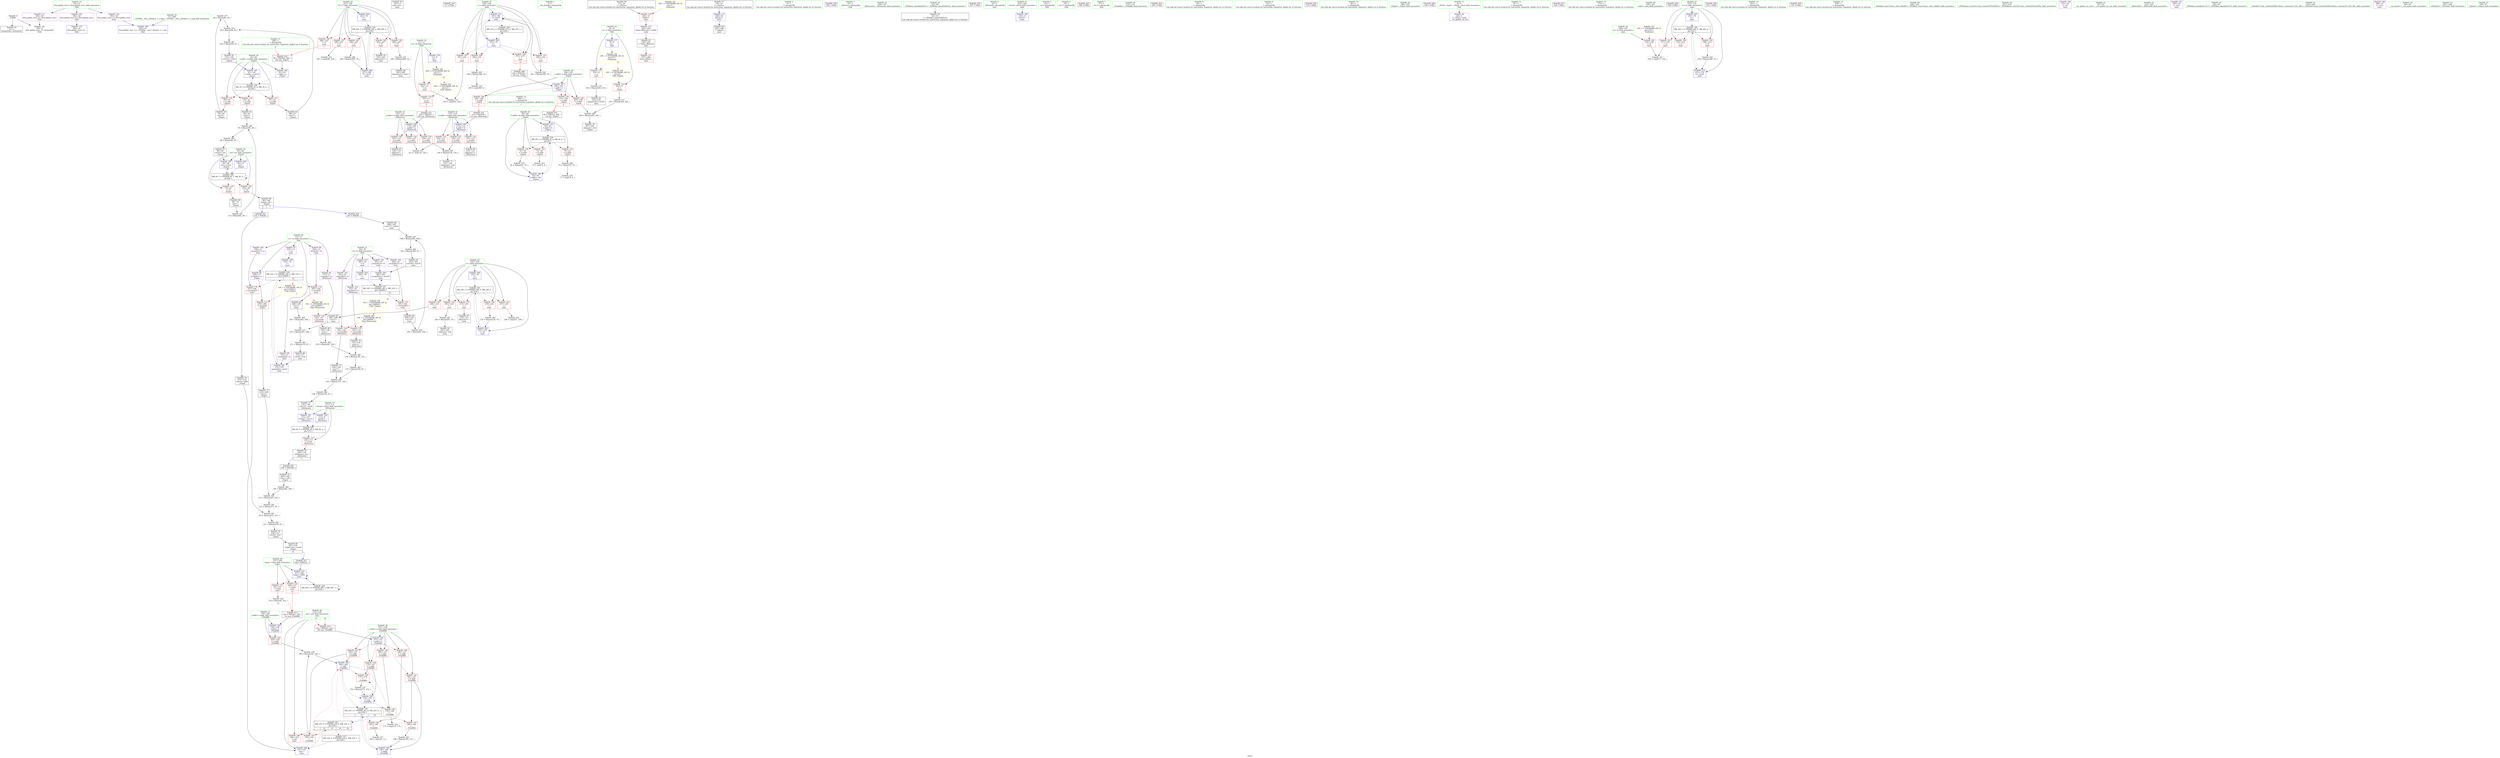 digraph "SVFG" {
	label="SVFG";

	Node0x55cb61436320 [shape=record,color=grey,label="{NodeID: 0\nNullPtr}"];
	Node0x55cb61436320 -> Node0x55cb614580e0[style=solid];
	Node0x55cb61436320 -> Node0x55cb6145f970[style=solid];
	Node0x55cb61466d50 [shape=record,color=grey,label="{NodeID: 277\n96 = Binary(82, 95, )\n}"];
	Node0x55cb61466d50 -> Node0x55cb61469ed0[style=solid];
	Node0x55cb6145a490 [shape=record,color=blue,label="{NodeID: 194\n164\<--166\n\<--add\n_Z3addRii\n}"];
	Node0x55cb6145a490 -> Node0x55cb6145daa0[style=dashed];
	Node0x55cb6145a490 -> Node0x55cb6145db70[style=dashed];
	Node0x55cb6145a490 -> Node0x55cb6145a560[style=dashed];
	Node0x55cb6145a490 -> Node0x55cb6147a230[style=dashed];
	Node0x55cb61457680 [shape=record,color=purple,label="{NodeID: 111\n394\<--29\nllvm.global_ctors_2\<--llvm.global_ctors\nGlob }"];
	Node0x55cb61457680 -> Node0x55cb6145f970[style=solid];
	Node0x55cb614558f0 [shape=record,color=green,label="{NodeID: 28\n61\<--62\na.addr\<--a.addr_field_insensitive\n_Z2pwii\n}"];
	Node0x55cb614558f0 -> Node0x55cb6145c650[style=solid];
	Node0x55cb614558f0 -> Node0x55cb6145c720[style=solid];
	Node0x55cb614558f0 -> Node0x55cb6145c7f0[style=solid];
	Node0x55cb614558f0 -> Node0x55cb6145fa70[style=solid];
	Node0x55cb614558f0 -> Node0x55cb6145fe80[style=solid];
	Node0x55cb61469750 [shape=record,color=grey,label="{NodeID: 305\n279 = Binary(278, 70, )\n}"];
	Node0x55cb61469750 -> Node0x55cb6145ab10[style=solid];
	Node0x55cb6145d690 [shape=record,color=red,label="{NodeID: 139\n174\<--157\n\<--x.addr\n_Z3addRii\n}"];
	Node0x55cb6145d690 -> Node0x55cb6145db70[style=solid];
	Node0x55cb6145d690 -> Node0x55cb6145a560[style=solid];
	Node0x55cb614581e0 [shape=record,color=black,label="{NodeID: 56\n222\<--9\nmain_ret\<--\nmain\n}"];
	Node0x55cb614919f0 [shape=record,color=black,label="{NodeID: 416\n41 = PHI()\n}"];
	Node0x55cb61478e30 [shape=record,color=black,label="{NodeID: 333\nMR_38V_3 = PHI(MR_38V_4, MR_38V_2, )\npts\{226 \}\n}"];
	Node0x55cb61478e30 -> Node0x55cb6145e120[style=dashed];
	Node0x55cb61478e30 -> Node0x55cb6145e1f0[style=dashed];
	Node0x55cb61478e30 -> Node0x55cb6145e2c0[style=dashed];
	Node0x55cb61478e30 -> Node0x55cb6145e390[style=dashed];
	Node0x55cb61478e30 -> Node0x55cb6145e460[style=dashed];
	Node0x55cb61478e30 -> Node0x55cb6145ab10[style=dashed];
	Node0x55cb6145ed50 [shape=record,color=red,label="{NodeID: 167\n341\<--235\n\<--t\nmain\n}"];
	Node0x55cb6145ed50 -> Node0x55cb6146a7d0[style=solid];
	Node0x55cb61459930 [shape=record,color=black,label="{NodeID: 84\n266\<--265\nconv\<--\nmain\n}"];
	Node0x55cb61459930 -> Node0x55cb61469d50[style=solid];
	Node0x55cb6144c710 [shape=record,color=green,label="{NodeID: 1\n7\<--1\n__dso_handle\<--dummyObj\nGlob }"];
	Node0x55cb61466ed0 [shape=record,color=grey,label="{NodeID: 278\n166 = Binary(165, 163, )\n}"];
	Node0x55cb61466ed0 -> Node0x55cb6145a490[style=solid];
	Node0x55cb6145a560 [shape=record,color=blue,label="{NodeID: 195\n174\<--176\n\<--sub\n_Z3addRii\n}"];
	Node0x55cb6145a560 -> Node0x55cb6145daa0[style=dashed];
	Node0x55cb6145a560 -> Node0x55cb6145db70[style=dashed];
	Node0x55cb6145a560 -> Node0x55cb6145a560[style=dashed];
	Node0x55cb6145a560 -> Node0x55cb6147a230[style=dashed];
	Node0x55cb61457780 [shape=record,color=purple,label="{NodeID: 112\n245\<--244\nvbase.offset.ptr\<--vtable\nmain\n}"];
	Node0x55cb61457780 -> Node0x55cb614596c0[style=solid];
	Node0x55cb614559c0 [shape=record,color=green,label="{NodeID: 29\n63\<--64\nb.addr\<--b.addr_field_insensitive\n_Z2pwii\n}"];
	Node0x55cb614559c0 -> Node0x55cb6145c8c0[style=solid];
	Node0x55cb614559c0 -> Node0x55cb6145c990[style=solid];
	Node0x55cb614559c0 -> Node0x55cb6145ca60[style=solid];
	Node0x55cb614559c0 -> Node0x55cb6145fb40[style=solid];
	Node0x55cb614559c0 -> Node0x55cb6145fdb0[style=solid];
	Node0x55cb614698d0 [shape=record,color=grey,label="{NodeID: 306\n201 = Binary(82, 200, )\n}"];
	Node0x55cb614698d0 -> Node0x55cb614695d0[style=solid];
	Node0x55cb6145d760 [shape=record,color=red,label="{NodeID: 140\n180\<--157\n\<--x.addr\n_Z3addRii\n}"];
	Node0x55cb6145d760 -> Node0x55cb6145dc40[style=solid];
	Node0x55cb614582b0 [shape=record,color=black,label="{NodeID: 57\n20\<--19\n\<--_ZSt3cin\nCan only get source location for instruction, argument, global var or function.}"];
	Node0x55cb614582b0 -> Node0x55cb61457850[style=solid];
	Node0x55cb61491af0 [shape=record,color=black,label="{NodeID: 417\n346 = PHI(192, )\n}"];
	Node0x55cb61491af0 -> Node0x55cb6145b190[style=solid];
	Node0x55cb61479330 [shape=record,color=black,label="{NodeID: 334\nMR_14V_3 = PHI(MR_14V_4, MR_14V_2, )\npts\{150000 \}\n|{|<s3>14}}"];
	Node0x55cb61479330 -> Node0x55cb6145f300[style=dashed];
	Node0x55cb61479330 -> Node0x55cb6145f4a0[style=dashed];
	Node0x55cb61479330 -> Node0x55cb6145aa40[style=dashed];
	Node0x55cb61479330:s3 -> Node0x55cb6147d2a0[style=dashed,color=red];
	Node0x55cb6145ee20 [shape=record,color=red,label="{NodeID: 168\n345\<--235\n\<--t\nmain\n|{<s0>14}}"];
	Node0x55cb6145ee20:s0 -> Node0x55cb610dbb70[style=solid,color=red];
	Node0x55cb61459a00 [shape=record,color=black,label="{NodeID: 85\n269\<--268\nconv2\<--\nmain\n}"];
	Node0x55cb61459a00 -> Node0x55cb614667d0[style=solid];
	Node0x55cb6144c290 [shape=record,color=green,label="{NodeID: 2\n9\<--1\n\<--dummyObj\nCan only get source location for instruction, argument, global var or function.}"];
	Node0x55cb61467050 [shape=record,color=grey,label="{NodeID: 279\n334 = Binary(204, 333, )\n}"];
	Node0x55cb61467050 -> Node0x55cb6145a080[style=solid];
	Node0x55cb6145a630 [shape=record,color=blue,label="{NodeID: 196\n184\<--186\n\<--add4\n_Z3addRii\n}"];
	Node0x55cb6145a630 -> Node0x55cb6147a230[style=dashed];
	Node0x55cb61457850 [shape=record,color=purple,label="{NodeID: 113\n248\<--20\nadd.ptr\<--\nmain\n}"];
	Node0x55cb61457850 -> Node0x55cb61459790[style=solid];
	Node0x55cb61455a90 [shape=record,color=green,label="{NodeID: 30\n65\<--66\nret\<--ret_field_insensitive\n_Z2pwii\n}"];
	Node0x55cb61455a90 -> Node0x55cb6145cb30[style=solid];
	Node0x55cb61455a90 -> Node0x55cb6145cc00[style=solid];
	Node0x55cb61455a90 -> Node0x55cb6145fc10[style=solid];
	Node0x55cb61455a90 -> Node0x55cb6145fce0[style=solid];
	Node0x55cb61469a50 [shape=record,color=grey,label="{NodeID: 307\n100 = Binary(99, 87, )\n}"];
	Node0x55cb61469a50 -> Node0x55cb614589c0[style=solid];
	Node0x55cb6145d830 [shape=record,color=red,label="{NodeID: 141\n184\<--157\n\<--x.addr\n_Z3addRii\n}"];
	Node0x55cb6145d830 -> Node0x55cb6145dd10[style=solid];
	Node0x55cb6145d830 -> Node0x55cb6145a630[style=solid];
	Node0x55cb614583b0 [shape=record,color=black,label="{NodeID: 58\n21\<--19\n\<--_ZSt3cin\nCan only get source location for instruction, argument, global var or function.}"];
	Node0x55cb614583b0 -> Node0x55cb6145c580[style=solid];
	Node0x55cb61491d20 [shape=record,color=black,label="{NodeID: 418\n365 = PHI()\n}"];
	Node0x55cb61479830 [shape=record,color=black,label="{NodeID: 335\nMR_8V_3 = PHI(MR_8V_4, MR_8V_2, )\npts\{112 \}\n}"];
	Node0x55cb61479830 -> Node0x55cb6145ccd0[style=dashed];
	Node0x55cb6145eef0 [shape=record,color=red,label="{NodeID: 169\n348\<--235\n\<--t\nmain\n}"];
	Node0x55cb6145eef0 -> Node0x55cb61468550[style=solid];
	Node0x55cb61459ad0 [shape=record,color=black,label="{NodeID: 86\n272\<--271\nconv4\<--rem\nmain\n}"];
	Node0x55cb61459ad0 -> Node0x55cb6145aa40[style=solid];
	Node0x55cb6144daa0 [shape=record,color=green,label="{NodeID: 3\n19\<--1\n_ZSt3cin\<--dummyObj\nGlob }"];
	Node0x55cb614671d0 [shape=record,color=grey,label="{NodeID: 280\n85 = Binary(81, 84, )\n}"];
	Node0x55cb614671d0 -> Node0x55cb614689d0[style=solid];
	Node0x55cb6145a700 [shape=record,color=blue,label="{NodeID: 197\n194\<--193\nt.addr\<--t\n_Z3geti\n}"];
	Node0x55cb6145a700 -> Node0x55cb6145dde0[style=dashed];
	Node0x55cb6145a700 -> Node0x55cb6145deb0[style=dashed];
	Node0x55cb6145a700 -> Node0x55cb6145df80[style=dashed];
	Node0x55cb61457920 [shape=record,color=red,label="{NodeID: 114\n202\<--8\n\<--n\n_Z3geti\n}"];
	Node0x55cb61457920 -> Node0x55cb6146a050[style=solid];
	Node0x55cb61455b60 [shape=record,color=green,label="{NodeID: 31\n106\<--107\n_Z6chooseii\<--_Z6chooseii_field_insensitive\n}"];
	Node0x55cb61469bd0 [shape=record,color=grey,label="{NodeID: 308\n206 = Binary(203, 205, )\n}"];
	Node0x55cb61469bd0 -> Node0x55cb614592b0[style=solid];
	Node0x55cb6145d900 [shape=record,color=red,label="{NodeID: 142\n163\<--159\n\<--y.addr\n_Z3addRii\n}"];
	Node0x55cb6145d900 -> Node0x55cb61466ed0[style=solid];
	Node0x55cb614584b0 [shape=record,color=black,label="{NodeID: 59\n42\<--43\n\<--_ZNSt8ios_base4InitD1Ev\nCan only get source location for instruction, argument, global var or function.}"];
	Node0x55cb61491f80 [shape=record,color=black,label="{NodeID: 419\n367 = PHI()\n}"];
	Node0x55cb6145efc0 [shape=record,color=red,label="{NodeID: 170\n360\<--235\n\<--t\nmain\n}"];
	Node0x55cb6145efc0 -> Node0x55cb61468250[style=solid];
	Node0x55cb61459ba0 [shape=record,color=black,label="{NodeID: 87\n274\<--273\nidxprom5\<--\nmain\n}"];
	Node0x55cb614363b0 [shape=record,color=green,label="{NodeID: 4\n22\<--1\n_ZSt4cout\<--dummyObj\nGlob }"];
	Node0x55cb61467350 [shape=record,color=grey,label="{NodeID: 281\n216 = Binary(212, 215, )\n}"];
	Node0x55cb61467350 -> Node0x55cb614674d0[style=solid];
	Node0x55cb6145a7d0 [shape=record,color=blue,label="{NodeID: 198\n223\<--9\nretval\<--\nmain\n}"];
	Node0x55cb6145c310 [shape=record,color=red,label="{NodeID: 115\n333\<--8\n\<--n\nmain\n}"];
	Node0x55cb6145c310 -> Node0x55cb61467050[style=solid];
	Node0x55cb61455c60 [shape=record,color=green,label="{NodeID: 32\n111\<--112\nretval\<--retval_field_insensitive\n_Z6chooseii\n}"];
	Node0x55cb61455c60 -> Node0x55cb6145ccd0[style=solid];
	Node0x55cb61455c60 -> Node0x55cb614600f0[style=solid];
	Node0x55cb61455c60 -> Node0x55cb614601c0[style=solid];
	Node0x55cb61469d50 [shape=record,color=grey,label="{NodeID: 309\n267 = Binary(82, 266, )\n}"];
	Node0x55cb61469d50 -> Node0x55cb614667d0[style=solid];
	Node0x55cb6145d9d0 [shape=record,color=red,label="{NodeID: 143\n165\<--164\n\<--\n_Z3addRii\n}"];
	Node0x55cb6145d9d0 -> Node0x55cb61466ed0[style=solid];
	Node0x55cb614585b0 [shape=record,color=black,label="{NodeID: 60\n80\<--79\nconv\<--\n_Z2pwii\n}"];
	Node0x55cb614585b0 -> Node0x55cb61468b50[style=solid];
	Node0x55cb61492050 [shape=record,color=black,label="{NodeID: 420\n199 = PHI(108, )\n}"];
	Node0x55cb61492050 -> Node0x55cb614591e0[style=solid];
	Node0x55cb6147a230 [shape=record,color=black,label="{NodeID: 337\nMR_22V_5 = PHI(MR_22V_6, MR_22V_3, )\npts\{234 \}\n|{|<s3>15|<s4>16}}"];
	Node0x55cb6147a230 -> Node0x55cb6145dc40[style=dashed];
	Node0x55cb6147a230 -> Node0x55cb6145dd10[style=dashed];
	Node0x55cb6147a230 -> Node0x55cb6145a630[style=dashed];
	Node0x55cb6147a230:s3 -> Node0x55cb61475730[style=dashed,color=blue];
	Node0x55cb6147a230:s4 -> Node0x55cb61475730[style=dashed,color=blue];
	Node0x55cb6145f090 [shape=record,color=red,label="{NodeID: 171\n352\<--237\n\<--temp\nmain\n}"];
	Node0x55cb6145f090 -> Node0x55cb61468850[style=solid];
	Node0x55cb61459c70 [shape=record,color=black,label="{NodeID: 88\n291\<--290\nidxprom12\<--sub11\nmain\n}"];
	Node0x55cb6144c380 [shape=record,color=green,label="{NodeID: 5\n23\<--1\n.str\<--dummyObj\nGlob }"];
	Node0x55cb6147da00 [shape=record,color=yellow,style=double,label="{NodeID: 365\n14V_1 = ENCHI(MR_14V_0)\npts\{150000 \}\nFun[_Z6chooseii]}"];
	Node0x55cb6147da00 -> Node0x55cb6145d280[style=dashed];
	Node0x55cb614674d0 [shape=record,color=grey,label="{NodeID: 282\n217 = Binary(216, 87, )\n}"];
	Node0x55cb614674d0 -> Node0x55cb61459520[style=solid];
	Node0x55cb6145a8a0 [shape=record,color=blue,label="{NodeID: 199\n253\<--70\n\<--\nmain\n}"];
	Node0x55cb6145a8a0 -> Node0x55cb61479330[style=dashed];
	Node0x55cb6145c3e0 [shape=record,color=red,label="{NodeID: 116\n197\<--11\n\<--m\n_Z3geti\n|{<s0>3}}"];
	Node0x55cb6145c3e0:s0 -> Node0x55cb61491260[style=solid,color=red];
	Node0x55cb61455d30 [shape=record,color=green,label="{NodeID: 33\n113\<--114\na.addr\<--a.addr_field_insensitive\n_Z6chooseii\n}"];
	Node0x55cb61455d30 -> Node0x55cb6145cda0[style=solid];
	Node0x55cb61455d30 -> Node0x55cb6145ce70[style=solid];
	Node0x55cb61455d30 -> Node0x55cb6145cf40[style=solid];
	Node0x55cb61455d30 -> Node0x55cb6145ff50[style=solid];
	Node0x55cb61469ed0 [shape=record,color=grey,label="{NodeID: 310\n99 = Binary(96, 98, )\n}"];
	Node0x55cb61469ed0 -> Node0x55cb61469a50[style=solid];
	Node0x55cb6145daa0 [shape=record,color=red,label="{NodeID: 144\n170\<--169\n\<--\n_Z3addRii\n}"];
	Node0x55cb6145daa0 -> Node0x55cb6146a1d0[style=solid];
	Node0x55cb61458680 [shape=record,color=black,label="{NodeID: 61\n84\<--83\nconv2\<--\n_Z2pwii\n}"];
	Node0x55cb61458680 -> Node0x55cb614671d0[style=solid];
	Node0x55cb61492180 [shape=record,color=black,label="{NodeID: 421\n214 = PHI(58, )\n}"];
	Node0x55cb61492180 -> Node0x55cb61459450[style=solid];
	Node0x55cb6147a730 [shape=record,color=black,label="{NodeID: 338\nMR_2V_3 = PHI(MR_2V_4, MR_2V_2, )\npts\{62 \}\n}"];
	Node0x55cb6147a730 -> Node0x55cb6145c650[style=dashed];
	Node0x55cb6147a730 -> Node0x55cb6145c720[style=dashed];
	Node0x55cb6147a730 -> Node0x55cb6145c7f0[style=dashed];
	Node0x55cb6147a730 -> Node0x55cb6145fe80[style=dashed];
	Node0x55cb6145f160 [shape=record,color=red,label="{NodeID: 172\n356\<--237\n\<--temp\nmain\n|{<s0>16}}"];
	Node0x55cb6145f160:s0 -> Node0x55cb614910e0[style=solid,color=red];
	Node0x55cb61459d40 [shape=record,color=black,label="{NodeID: 89\n294\<--293\nconv14\<--\nmain\n}"];
	Node0x55cb61459d40 -> Node0x55cb61468cd0[style=solid];
	Node0x55cb6144c500 [shape=record,color=green,label="{NodeID: 6\n25\<--1\n.str.1\<--dummyObj\nGlob }"];
	Node0x55cb6147dae0 [shape=record,color=yellow,style=double,label="{NodeID: 366\n16V_1 = ENCHI(MR_16V_0)\npts\{180000 \}\nFun[_Z6chooseii]}"];
	Node0x55cb6147dae0 -> Node0x55cb6145d350[style=dashed];
	Node0x55cb6147dae0 -> Node0x55cb6145d420[style=dashed];
	Node0x55cb61467650 [shape=record,color=grey,label="{NodeID: 283\n212 = Binary(211, 87, )\n}"];
	Node0x55cb61467650 -> Node0x55cb61467350[style=solid];
	Node0x55cb6145a970 [shape=record,color=blue,label="{NodeID: 200\n225\<--70\ni\<--\nmain\n}"];
	Node0x55cb6145a970 -> Node0x55cb61478e30[style=dashed];
	Node0x55cb6145c4b0 [shape=record,color=red,label="{NodeID: 117\n342\<--11\n\<--m\nmain\n}"];
	Node0x55cb6145c4b0 -> Node0x55cb6146a7d0[style=solid];
	Node0x55cb61455e00 [shape=record,color=green,label="{NodeID: 34\n115\<--116\nb.addr\<--b.addr_field_insensitive\n_Z6chooseii\n}"];
	Node0x55cb61455e00 -> Node0x55cb6145d010[style=solid];
	Node0x55cb61455e00 -> Node0x55cb6145d0e0[style=solid];
	Node0x55cb61455e00 -> Node0x55cb6145d1b0[style=solid];
	Node0x55cb61455e00 -> Node0x55cb61460020[style=solid];
	Node0x55cb6146a050 [shape=record,color=grey,label="{NodeID: 311\n203 = Binary(204, 202, )\n}"];
	Node0x55cb6146a050 -> Node0x55cb61469bd0[style=solid];
	Node0x55cb6145db70 [shape=record,color=red,label="{NodeID: 145\n175\<--174\n\<--\n_Z3addRii\n}"];
	Node0x55cb6145db70 -> Node0x55cb61466a50[style=solid];
	Node0x55cb61458750 [shape=record,color=black,label="{NodeID: 62\n88\<--86\nconv4\<--rem\n_Z2pwii\n}"];
	Node0x55cb61458750 -> Node0x55cb6145fce0[style=solid];
	Node0x55cb614922c0 [shape=record,color=black,label="{NodeID: 422\n240 = PHI()\n}"];
	Node0x55cb6147b440 [shape=record,color=black,label="{NodeID: 339\nMR_4V_3 = PHI(MR_4V_4, MR_4V_2, )\npts\{64 \}\n}"];
	Node0x55cb6147b440 -> Node0x55cb6145c8c0[style=dashed];
	Node0x55cb6147b440 -> Node0x55cb6145c990[style=dashed];
	Node0x55cb6147b440 -> Node0x55cb6145ca60[style=dashed];
	Node0x55cb6147b440 -> Node0x55cb6145fdb0[style=dashed];
	Node0x55cb6145f230 [shape=record,color=red,label="{NodeID: 173\n247\<--246\nvbase.offset\<--\nmain\n}"];
	Node0x55cb61459e10 [shape=record,color=black,label="{NodeID: 90\n299\<--297\nconv17\<--call16\nmain\n}"];
	Node0x55cb61459e10 -> Node0x55cb61469150[style=solid];
	Node0x55cb6144d520 [shape=record,color=green,label="{NodeID: 7\n27\<--1\n.str.2\<--dummyObj\nGlob }"];
	Node0x55cb614677d0 [shape=record,color=grey,label="{NodeID: 284\n301 = Binary(300, 87, )\n}"];
	Node0x55cb614677d0 -> Node0x55cb61459ee0[style=solid];
	Node0x55cb6145aa40 [shape=record,color=blue,label="{NodeID: 201\n275\<--272\narrayidx6\<--conv4\nmain\n}"];
	Node0x55cb6145aa40 -> Node0x55cb61479330[style=dashed];
	Node0x55cb6145c580 [shape=record,color=red,label="{NodeID: 118\n244\<--21\nvtable\<--\nmain\n}"];
	Node0x55cb6145c580 -> Node0x55cb61457780[style=solid];
	Node0x55cb61455ed0 [shape=record,color=green,label="{NodeID: 35\n152\<--153\n_Z3addRii\<--_Z3addRii_field_insensitive\n}"];
	Node0x55cb6146a1d0 [shape=record,color=grey,label="{NodeID: 312\n171 = cmp(170, 172, )\n}"];
	Node0x55cb6145dc40 [shape=record,color=red,label="{NodeID: 146\n181\<--180\n\<--\n_Z3addRii\n}"];
	Node0x55cb6145dc40 -> Node0x55cb6146a950[style=solid];
	Node0x55cb61458820 [shape=record,color=black,label="{NodeID: 63\n95\<--94\nconv5\<--\n_Z2pwii\n}"];
	Node0x55cb61458820 -> Node0x55cb61466d50[style=solid];
	Node0x55cb61492390 [shape=record,color=black,label="{NodeID: 423\n250 = PHI()\n}"];
	Node0x55cb6147b530 [shape=record,color=black,label="{NodeID: 340\nMR_6V_3 = PHI(MR_6V_5, MR_6V_2, )\npts\{66 \}\n}"];
	Node0x55cb6147b530 -> Node0x55cb6145cb30[style=dashed];
	Node0x55cb6147b530 -> Node0x55cb6145cc00[style=dashed];
	Node0x55cb6147b530 -> Node0x55cb6145fce0[style=dashed];
	Node0x55cb6147b530 -> Node0x55cb6147b530[style=dashed];
	Node0x55cb6145f300 [shape=record,color=red,label="{NodeID: 174\n265\<--264\n\<--arrayidx\nmain\n}"];
	Node0x55cb6145f300 -> Node0x55cb61459930[style=solid];
	Node0x55cb61459ee0 [shape=record,color=black,label="{NodeID: 91\n302\<--301\nconv20\<--rem19\nmain\n}"];
	Node0x55cb61459ee0 -> Node0x55cb6145ad80[style=solid];
	Node0x55cb6144d5b0 [shape=record,color=green,label="{NodeID: 8\n30\<--1\n\<--dummyObj\nCan only get source location for instruction, argument, global var or function.}"];
	Node0x55cb61467950 [shape=record,color=grey,label="{NodeID: 285\n137 = Binary(136, 87, )\n}"];
	Node0x55cb61467950 -> Node0x55cb61468e50[style=solid];
	Node0x55cb6145ab10 [shape=record,color=blue,label="{NodeID: 202\n225\<--279\ni\<--inc\nmain\n}"];
	Node0x55cb6145ab10 -> Node0x55cb61478e30[style=dashed];
	Node0x55cb6145c650 [shape=record,color=red,label="{NodeID: 119\n83\<--61\n\<--a.addr\n_Z2pwii\n}"];
	Node0x55cb6145c650 -> Node0x55cb61458680[style=solid];
	Node0x55cb61455fd0 [shape=record,color=green,label="{NodeID: 36\n157\<--158\nx.addr\<--x.addr_field_insensitive\n_Z3addRii\n}"];
	Node0x55cb61455fd0 -> Node0x55cb6145d4f0[style=solid];
	Node0x55cb61455fd0 -> Node0x55cb6145d5c0[style=solid];
	Node0x55cb61455fd0 -> Node0x55cb6145d690[style=solid];
	Node0x55cb61455fd0 -> Node0x55cb6145d760[style=solid];
	Node0x55cb61455fd0 -> Node0x55cb6145d830[style=solid];
	Node0x55cb61455fd0 -> Node0x55cb6145a2f0[style=solid];
	Node0x55cb6146a350 [shape=record,color=grey,label="{NodeID: 313\n121 = cmp(119, 120, )\n}"];
	Node0x55cb6145dd10 [shape=record,color=red,label="{NodeID: 147\n185\<--184\n\<--\n_Z3addRii\n}"];
	Node0x55cb6145dd10 -> Node0x55cb614683d0[style=solid];
	Node0x55cb614588f0 [shape=record,color=black,label="{NodeID: 64\n98\<--97\nconv7\<--\n_Z2pwii\n}"];
	Node0x55cb614588f0 -> Node0x55cb61469ed0[style=solid];
	Node0x55cb61492460 [shape=record,color=black,label="{NodeID: 424\n297 = PHI(58, )\n}"];
	Node0x55cb61492460 -> Node0x55cb61459e10[style=solid];
	Node0x55cb6147ba30 [shape=record,color=yellow,style=double,label="{NodeID: 341\n32V_1 = ENCHI(MR_32V_0)\npts\{1 \}\nFun[main]}"];
	Node0x55cb6147ba30 -> Node0x55cb6145c580[style=dashed];
	Node0x55cb6145f3d0 [shape=record,color=red,label="{NodeID: 175\n293\<--292\n\<--arrayidx13\nmain\n}"];
	Node0x55cb6145f3d0 -> Node0x55cb61459d40[style=solid];
	Node0x55cb61459fb0 [shape=record,color=black,label="{NodeID: 92\n304\<--303\nidxprom21\<--\nmain\n}"];
	Node0x55cb6144d640 [shape=record,color=green,label="{NodeID: 9\n70\<--1\n\<--dummyObj\nCan only get source location for instruction, argument, global var or function.}"];
	Node0x55cb61467ad0 [shape=record,color=grey,label="{NodeID: 286\n136 = Binary(130, 135, )\n}"];
	Node0x55cb61467ad0 -> Node0x55cb61467950[style=solid];
	Node0x55cb6145abe0 [shape=record,color=blue,label="{NodeID: 203\n282\<--70\n\<--\nmain\n}"];
	Node0x55cb6145abe0 -> Node0x55cb61478430[style=dashed];
	Node0x55cb6145c720 [shape=record,color=red,label="{NodeID: 120\n94\<--61\n\<--a.addr\n_Z2pwii\n}"];
	Node0x55cb6145c720 -> Node0x55cb61458820[style=solid];
	Node0x55cb614560a0 [shape=record,color=green,label="{NodeID: 37\n159\<--160\ny.addr\<--y.addr_field_insensitive\n_Z3addRii\n}"];
	Node0x55cb614560a0 -> Node0x55cb6145d900[style=solid];
	Node0x55cb614560a0 -> Node0x55cb6145a3c0[style=solid];
	Node0x55cb6146a4d0 [shape=record,color=grey,label="{NodeID: 314\n258 = cmp(257, 259, )\n}"];
	Node0x55cb6145dde0 [shape=record,color=red,label="{NodeID: 148\n198\<--194\n\<--t.addr\n_Z3geti\n|{<s0>3}}"];
	Node0x55cb6145dde0:s0 -> Node0x55cb61491370[style=solid,color=red];
	Node0x55cb614589c0 [shape=record,color=black,label="{NodeID: 65\n101\<--100\nconv10\<--rem9\n_Z2pwii\n}"];
	Node0x55cb614589c0 -> Node0x55cb6145fe80[style=solid];
	Node0x55cb61492600 [shape=record,color=black,label="{NodeID: 425\n312 = PHI()\n}"];
	Node0x55cb6147c550 [shape=record,color=yellow,style=double,label="{NodeID: 342\n24V_1 = ENCHI(MR_24V_0)\npts\{10 \}\nFun[main]|{|<s1>14}}"];
	Node0x55cb6147c550 -> Node0x55cb6145c310[style=dashed];
	Node0x55cb6147c550:s1 -> Node0x55cb6147cfd0[style=dashed,color=red];
	Node0x55cb6145f4a0 [shape=record,color=red,label="{NodeID: 176\n337\<--336\n\<--arrayidx37\nmain\n}"];
	Node0x55cb6145f4a0 -> Node0x55cb6145aff0[style=solid];
	Node0x55cb6145a080 [shape=record,color=black,label="{NodeID: 93\n335\<--334\nidxprom36\<--mul35\nmain\n}"];
	Node0x55cb6144d6d0 [shape=record,color=green,label="{NodeID: 10\n82\<--1\n\<--dummyObj\nCan only get source location for instruction, argument, global var or function.}"];
	Node0x55cb61467c50 [shape=record,color=grey,label="{NodeID: 287\n262 = Binary(261, 70, )\n}"];
	Node0x55cb61467c50 -> Node0x55cb61459860[style=solid];
	Node0x55cb6145acb0 [shape=record,color=blue,label="{NodeID: 204\n227\<--70\ni7\<--\nmain\n}"];
	Node0x55cb6145acb0 -> Node0x55cb61477f30[style=dashed];
	Node0x55cb6145c7f0 [shape=record,color=red,label="{NodeID: 121\n97\<--61\n\<--a.addr\n_Z2pwii\n}"];
	Node0x55cb6145c7f0 -> Node0x55cb614588f0[style=solid];
	Node0x55cb61456170 [shape=record,color=green,label="{NodeID: 38\n190\<--191\n_Z3geti\<--_Z3geti_field_insensitive\n}"];
	Node0x55cb6146a650 [shape=record,color=grey,label="{NodeID: 315\n73 = cmp(72, 9, )\n}"];
	Node0x55cb6145deb0 [shape=record,color=red,label="{NodeID: 149\n205\<--194\n\<--t.addr\n_Z3geti\n}"];
	Node0x55cb6145deb0 -> Node0x55cb61469bd0[style=solid];
	Node0x55cb61458a90 [shape=record,color=black,label="{NodeID: 66\n58\<--104\n_Z2pwii_ret\<--\n_Z2pwii\n|{<s0>4|<s1>7}}"];
	Node0x55cb61458a90:s0 -> Node0x55cb61492180[style=solid,color=blue];
	Node0x55cb61458a90:s1 -> Node0x55cb61492460[style=solid,color=blue];
	Node0x55cb614926d0 [shape=record,color=black,label="{NodeID: 426\n322 = PHI()\n}"];
	Node0x55cb6147c630 [shape=record,color=yellow,style=double,label="{NodeID: 343\n26V_1 = ENCHI(MR_26V_0)\npts\{12 \}\nFun[main]|{|<s1>14}}"];
	Node0x55cb6147c630 -> Node0x55cb6145c4b0[style=dashed];
	Node0x55cb6147c630:s1 -> Node0x55cb6147d0e0[style=dashed,color=red];
	Node0x55cb6145f570 [shape=record,color=blue,label="{NodeID: 177\n8\<--9\nn\<--\nGlob }"];
	Node0x55cb6145f570 -> Node0x55cb6147c550[style=dashed];
	Node0x55cb6145a150 [shape=record,color=purple,label="{NodeID: 94\n40\<--4\n\<--_ZStL8__ioinit\n__cxx_global_var_init\n}"];
	Node0x55cb6144d7a0 [shape=record,color=green,label="{NodeID: 11\n87\<--1\n\<--dummyObj\nCan only get source location for instruction, argument, global var or function.}"];
	Node0x55cb61467dd0 [shape=record,color=grey,label="{NodeID: 288\n76 = Binary(75, 70, )\n}"];
	Node0x55cb61467dd0 -> Node0x55cb6146add0[style=solid];
	Node0x55cb6145ad80 [shape=record,color=blue,label="{NodeID: 205\n305\<--302\narrayidx22\<--conv20\nmain\n}"];
	Node0x55cb6145ad80 -> Node0x55cb61478430[style=dashed];
	Node0x55cb6145c8c0 [shape=record,color=red,label="{NodeID: 122\n72\<--63\n\<--b.addr\n_Z2pwii\n}"];
	Node0x55cb6145c8c0 -> Node0x55cb6146a650[style=solid];
	Node0x55cb61456270 [shape=record,color=green,label="{NodeID: 39\n194\<--195\nt.addr\<--t.addr_field_insensitive\n_Z3geti\n}"];
	Node0x55cb61456270 -> Node0x55cb6145dde0[style=solid];
	Node0x55cb61456270 -> Node0x55cb6145deb0[style=solid];
	Node0x55cb61456270 -> Node0x55cb6145df80[style=solid];
	Node0x55cb61456270 -> Node0x55cb6145a700[style=solid];
	Node0x55cb6146a7d0 [shape=record,color=grey,label="{NodeID: 316\n343 = cmp(341, 342, )\n}"];
	Node0x55cb6145df80 [shape=record,color=red,label="{NodeID: 150\n213\<--194\n\<--t.addr\n_Z3geti\n|{<s0>4}}"];
	Node0x55cb6145df80:s0 -> Node0x55cb61491660[style=solid,color=red];
	Node0x55cb61458b60 [shape=record,color=black,label="{NodeID: 67\n126\<--125\nidxprom\<--\n_Z6chooseii\n}"];
	Node0x55cb614927a0 [shape=record,color=black,label="{NodeID: 427\n326 = PHI()\n}"];
	Node0x55cb6145f670 [shape=record,color=blue,label="{NodeID: 178\n11\<--9\nm\<--\nGlob }"];
	Node0x55cb6145f670 -> Node0x55cb6147c630[style=dashed];
	Node0x55cb6145a220 [shape=record,color=purple,label="{NodeID: 95\n127\<--13\narrayidx\<--ss\n_Z6chooseii\n}"];
	Node0x55cb6145a220 -> Node0x55cb6145d280[style=solid];
	Node0x55cb6144c800 [shape=record,color=green,label="{NodeID: 12\n172\<--1\n\<--dummyObj\nCan only get source location for instruction, argument, global var or function.}"];
	Node0x55cb61467f50 [shape=record,color=grey,label="{NodeID: 289\n309 = Binary(308, 70, )\n}"];
	Node0x55cb61467f50 -> Node0x55cb6145ae50[style=solid];
	Node0x55cb6145ae50 [shape=record,color=blue,label="{NodeID: 206\n227\<--309\ni7\<--inc24\nmain\n}"];
	Node0x55cb6145ae50 -> Node0x55cb61477f30[style=dashed];
	Node0x55cb6145c990 [shape=record,color=red,label="{NodeID: 123\n75\<--63\n\<--b.addr\n_Z2pwii\n}"];
	Node0x55cb6145c990 -> Node0x55cb61467dd0[style=solid];
	Node0x55cb61456340 [shape=record,color=green,label="{NodeID: 40\n220\<--221\nmain\<--main_field_insensitive\n}"];
	Node0x55cb6146a950 [shape=record,color=grey,label="{NodeID: 317\n182 = cmp(181, 9, )\n}"];
	Node0x55cb6145e050 [shape=record,color=red,label="{NodeID: 151\n209\<--208\n\<--arrayidx\n_Z3geti\n}"];
	Node0x55cb6145e050 -> Node0x55cb61459380[style=solid];
	Node0x55cb61458c30 [shape=record,color=black,label="{NodeID: 68\n129\<--128\nconv\<--\n_Z6chooseii\n}"];
	Node0x55cb61458c30 -> Node0x55cb614686d0[style=solid];
	Node0x55cb61492870 [shape=record,color=black,label="{NodeID: 428\n330 = PHI()\n}"];
	Node0x55cb6145f770 [shape=record,color=blue,label="{NodeID: 179\n392\<--30\nllvm.global_ctors_0\<--\nGlob }"];
	Node0x55cb614569f0 [shape=record,color=purple,label="{NodeID: 96\n208\<--13\narrayidx\<--ss\n_Z3geti\n}"];
	Node0x55cb614569f0 -> Node0x55cb6145e050[style=solid];
	Node0x55cb6144c8d0 [shape=record,color=green,label="{NodeID: 13\n204\<--1\n\<--dummyObj\nCan only get source location for instruction, argument, global var or function.|{<s0>4}}"];
	Node0x55cb6144c8d0:s0 -> Node0x55cb61491480[style=solid,color=red];
	Node0x55cb614680d0 [shape=record,color=grey,label="{NodeID: 290\n140 = Binary(138, 139, )\n}"];
	Node0x55cb614680d0 -> Node0x55cb61458ea0[style=solid];
	Node0x55cb6145af20 [shape=record,color=blue,label="{NodeID: 207\n231\<--70\nw\<--\nmain\n}"];
	Node0x55cb6145af20 -> Node0x55cb61476b30[style=dashed];
	Node0x55cb6145ca60 [shape=record,color=red,label="{NodeID: 124\n91\<--63\n\<--b.addr\n_Z2pwii\n}"];
	Node0x55cb6145ca60 -> Node0x55cb61466bd0[style=solid];
	Node0x55cb61456440 [shape=record,color=green,label="{NodeID: 41\n223\<--224\nretval\<--retval_field_insensitive\nmain\n}"];
	Node0x55cb61456440 -> Node0x55cb6145a7d0[style=solid];
	Node0x55cb6146aad0 [shape=record,color=grey,label="{NodeID: 318\n350 = cmp(349, 9, )\n}"];
	Node0x55cb6145e120 [shape=record,color=red,label="{NodeID: 152\n257\<--225\n\<--i\nmain\n}"];
	Node0x55cb6145e120 -> Node0x55cb6146a4d0[style=solid];
	Node0x55cb61458d00 [shape=record,color=black,label="{NodeID: 69\n132\<--131\nidxprom1\<--\n_Z6chooseii\n}"];
	Node0x55cb61492940 [shape=record,color=black,label="{NodeID: 429\n331 = PHI()\n}"];
	Node0x55cb6145f870 [shape=record,color=blue,label="{NodeID: 180\n393\<--31\nllvm.global_ctors_1\<--_GLOBAL__sub_I_Deemo1_2_1.cpp\nGlob }"];
	Node0x55cb61456ac0 [shape=record,color=purple,label="{NodeID: 97\n253\<--13\n\<--ss\nmain\n}"];
	Node0x55cb61456ac0 -> Node0x55cb6145a8a0[style=solid];
	Node0x55cb6144c9a0 [shape=record,color=green,label="{NodeID: 14\n241\<--1\n\<--dummyObj\nCan only get source location for instruction, argument, global var or function.}"];
	Node0x55cb61468250 [shape=record,color=grey,label="{NodeID: 291\n361 = Binary(360, 70, )\n}"];
	Node0x55cb61468250 -> Node0x55cb6145b260[style=solid];
	Node0x55cb6145aff0 [shape=record,color=blue,label="{NodeID: 208\n233\<--337\nans\<--\nmain\n}"];
	Node0x55cb6145aff0 -> Node0x55cb61475730[style=dashed];
	Node0x55cb6145cb30 [shape=record,color=red,label="{NodeID: 125\n79\<--65\n\<--ret\n_Z2pwii\n}"];
	Node0x55cb6145cb30 -> Node0x55cb614585b0[style=solid];
	Node0x55cb61456510 [shape=record,color=green,label="{NodeID: 42\n225\<--226\ni\<--i_field_insensitive\nmain\n}"];
	Node0x55cb61456510 -> Node0x55cb6145e120[style=solid];
	Node0x55cb61456510 -> Node0x55cb6145e1f0[style=solid];
	Node0x55cb61456510 -> Node0x55cb6145e2c0[style=solid];
	Node0x55cb61456510 -> Node0x55cb6145e390[style=solid];
	Node0x55cb61456510 -> Node0x55cb6145e460[style=solid];
	Node0x55cb61456510 -> Node0x55cb6145a970[style=solid];
	Node0x55cb61456510 -> Node0x55cb6145ab10[style=solid];
	Node0x55cb6146ac50 [shape=record,color=grey,label="{NodeID: 319\n287 = cmp(286, 259, )\n}"];
	Node0x55cb6145e1f0 [shape=record,color=red,label="{NodeID: 153\n261\<--225\n\<--i\nmain\n}"];
	Node0x55cb6145e1f0 -> Node0x55cb61467c50[style=solid];
	Node0x55cb61458dd0 [shape=record,color=black,label="{NodeID: 70\n135\<--134\nconv3\<--\n_Z6chooseii\n}"];
	Node0x55cb61458dd0 -> Node0x55cb61467ad0[style=solid];
	Node0x55cb61492a70 [shape=record,color=black,label="{NodeID: 430\n332 = PHI()\n}"];
	Node0x55cb6147c9b0 [shape=record,color=yellow,style=double,label="{NodeID: 347\n42V_1 = ENCHI(MR_42V_0)\npts\{230 \}\nFun[main]}"];
	Node0x55cb6147c9b0 -> Node0x55cb6145e940[style=dashed];
	Node0x55cb6145f970 [shape=record,color=blue, style = dotted,label="{NodeID: 181\n394\<--3\nllvm.global_ctors_2\<--dummyVal\nGlob }"];
	Node0x55cb61456b90 [shape=record,color=purple,label="{NodeID: 98\n264\<--13\narrayidx\<--ss\nmain\n}"];
	Node0x55cb61456b90 -> Node0x55cb6145f300[style=solid];
	Node0x55cb6144ca70 [shape=record,color=green,label="{NodeID: 15\n259\<--1\n\<--dummyObj\nCan only get source location for instruction, argument, global var or function.}"];
	Node0x55cb614683d0 [shape=record,color=grey,label="{NodeID: 292\n186 = Binary(185, 172, )\n}"];
	Node0x55cb614683d0 -> Node0x55cb6145a630[style=solid];
	Node0x55cb6145b0c0 [shape=record,color=blue,label="{NodeID: 209\n235\<--70\nt\<--\nmain\n}"];
	Node0x55cb6145b0c0 -> Node0x55cb6145ed50[style=dashed];
	Node0x55cb6145b0c0 -> Node0x55cb6145ee20[style=dashed];
	Node0x55cb6145b0c0 -> Node0x55cb6145eef0[style=dashed];
	Node0x55cb6145b0c0 -> Node0x55cb6145efc0[style=dashed];
	Node0x55cb6145b0c0 -> Node0x55cb6145b260[style=dashed];
	Node0x55cb6145b0c0 -> Node0x55cb61477530[style=dashed];
	Node0x55cb6145cc00 [shape=record,color=red,label="{NodeID: 126\n104\<--65\n\<--ret\n_Z2pwii\n}"];
	Node0x55cb6145cc00 -> Node0x55cb61458a90[style=solid];
	Node0x55cb614565e0 [shape=record,color=green,label="{NodeID: 43\n227\<--228\ni7\<--i7_field_insensitive\nmain\n}"];
	Node0x55cb614565e0 -> Node0x55cb6145e530[style=solid];
	Node0x55cb614565e0 -> Node0x55cb6145e600[style=solid];
	Node0x55cb614565e0 -> Node0x55cb6145e6d0[style=solid];
	Node0x55cb614565e0 -> Node0x55cb6145e7a0[style=solid];
	Node0x55cb614565e0 -> Node0x55cb6145e870[style=solid];
	Node0x55cb614565e0 -> Node0x55cb6145acb0[style=solid];
	Node0x55cb614565e0 -> Node0x55cb6145ae50[style=solid];
	Node0x55cb6146add0 [shape=record,color=grey,label="{NodeID: 320\n77 = cmp(76, 9, )\n}"];
	Node0x55cb6145e2c0 [shape=record,color=red,label="{NodeID: 154\n268\<--225\n\<--i\nmain\n}"];
	Node0x55cb6145e2c0 -> Node0x55cb61459a00[style=solid];
	Node0x55cb61458ea0 [shape=record,color=black,label="{NodeID: 71\n141\<--140\nidxprom5\<--sub\n_Z6chooseii\n}"];
	Node0x55cb6145fa70 [shape=record,color=blue,label="{NodeID: 182\n61\<--59\na.addr\<--a\n_Z2pwii\n}"];
	Node0x55cb6145fa70 -> Node0x55cb6147a730[style=dashed];
	Node0x55cb61456c60 [shape=record,color=purple,label="{NodeID: 99\n275\<--13\narrayidx6\<--ss\nmain\n}"];
	Node0x55cb61456c60 -> Node0x55cb6145aa40[style=solid];
	Node0x55cb6144cb40 [shape=record,color=green,label="{NodeID: 16\n298\<--1\n\<--dummyObj\nCan only get source location for instruction, argument, global var or function.|{<s0>7}}"];
	Node0x55cb6144cb40:s0 -> Node0x55cb61491660[style=solid,color=red];
	Node0x55cb61468550 [shape=record,color=grey,label="{NodeID: 293\n349 = Binary(348, 70, )\n}"];
	Node0x55cb61468550 -> Node0x55cb6146aad0[style=solid];
	Node0x55cb6145b190 [shape=record,color=blue,label="{NodeID: 210\n237\<--346\ntemp\<--call41\nmain\n}"];
	Node0x55cb6145b190 -> Node0x55cb6145f090[style=dashed];
	Node0x55cb6145b190 -> Node0x55cb6145f160[style=dashed];
	Node0x55cb6145b190 -> Node0x55cb6145b190[style=dashed];
	Node0x55cb6145b190 -> Node0x55cb61477a30[style=dashed];
	Node0x55cb6145ccd0 [shape=record,color=red,label="{NodeID: 127\n150\<--111\n\<--retval\n_Z6chooseii\n}"];
	Node0x55cb6145ccd0 -> Node0x55cb61459110[style=solid];
	Node0x55cb614566b0 [shape=record,color=green,label="{NodeID: 44\n229\<--230\nte\<--te_field_insensitive\nmain\n}"];
	Node0x55cb614566b0 -> Node0x55cb6145e940[style=solid];
	Node0x55cb6146af50 [shape=record,color=grey,label="{NodeID: 321\n319 = cmp(317, 318, )\n}"];
	Node0x55cb6145e390 [shape=record,color=red,label="{NodeID: 155\n273\<--225\n\<--i\nmain\n}"];
	Node0x55cb6145e390 -> Node0x55cb61459ba0[style=solid];
	Node0x55cb61458f70 [shape=record,color=black,label="{NodeID: 72\n144\<--143\nconv7\<--\n_Z6chooseii\n}"];
	Node0x55cb61458f70 -> Node0x55cb61468e50[style=solid];
	Node0x55cb6145fb40 [shape=record,color=blue,label="{NodeID: 183\n63\<--60\nb.addr\<--b\n_Z2pwii\n}"];
	Node0x55cb6145fb40 -> Node0x55cb6147b440[style=dashed];
	Node0x55cb61456d30 [shape=record,color=purple,label="{NodeID: 100\n336\<--13\narrayidx37\<--ss\nmain\n}"];
	Node0x55cb61456d30 -> Node0x55cb6145f4a0[style=solid];
	Node0x55cb61455060 [shape=record,color=green,label="{NodeID: 17\n4\<--6\n_ZStL8__ioinit\<--_ZStL8__ioinit_field_insensitive\nGlob }"];
	Node0x55cb61455060 -> Node0x55cb6145a150[style=solid];
	Node0x55cb614686d0 [shape=record,color=grey,label="{NodeID: 294\n130 = Binary(82, 129, )\n}"];
	Node0x55cb614686d0 -> Node0x55cb61467ad0[style=solid];
	Node0x55cb6145b260 [shape=record,color=blue,label="{NodeID: 211\n235\<--361\nt\<--inc44\nmain\n}"];
	Node0x55cb6145b260 -> Node0x55cb6145ed50[style=dashed];
	Node0x55cb6145b260 -> Node0x55cb6145ee20[style=dashed];
	Node0x55cb6145b260 -> Node0x55cb6145eef0[style=dashed];
	Node0x55cb6145b260 -> Node0x55cb6145efc0[style=dashed];
	Node0x55cb6145b260 -> Node0x55cb6145b260[style=dashed];
	Node0x55cb6145b260 -> Node0x55cb61477530[style=dashed];
	Node0x55cb6145cda0 [shape=record,color=red,label="{NodeID: 128\n119\<--113\n\<--a.addr\n_Z6chooseii\n}"];
	Node0x55cb6145cda0 -> Node0x55cb6146a350[style=solid];
	Node0x55cb61456780 [shape=record,color=green,label="{NodeID: 45\n231\<--232\nw\<--w_field_insensitive\nmain\n}"];
	Node0x55cb61456780 -> Node0x55cb6145ea10[style=solid];
	Node0x55cb61456780 -> Node0x55cb6145eae0[style=solid];
	Node0x55cb61456780 -> Node0x55cb6145ebb0[style=solid];
	Node0x55cb61456780 -> Node0x55cb6145af20[style=solid];
	Node0x55cb61456780 -> Node0x55cb614622e0[style=solid];
	Node0x55cb61475730 [shape=record,color=black,label="{NodeID: 322\nMR_22V_4 = PHI(MR_22V_6, MR_22V_3, )\npts\{234 \}\n|{|<s2>15|<s3>15|<s4>16|<s5>16}}"];
	Node0x55cb61475730 -> Node0x55cb6145ec80[style=dashed];
	Node0x55cb61475730 -> Node0x55cb61477030[style=dashed];
	Node0x55cb61475730:s2 -> Node0x55cb6145d9d0[style=dashed,color=red];
	Node0x55cb61475730:s3 -> Node0x55cb6145a490[style=dashed,color=red];
	Node0x55cb61475730:s4 -> Node0x55cb6145d9d0[style=dashed,color=red];
	Node0x55cb61475730:s5 -> Node0x55cb6145a490[style=dashed,color=red];
	Node0x55cb6145e460 [shape=record,color=red,label="{NodeID: 156\n278\<--225\n\<--i\nmain\n}"];
	Node0x55cb6145e460 -> Node0x55cb61469750[style=solid];
	Node0x55cb61459040 [shape=record,color=black,label="{NodeID: 73\n147\<--146\nconv10\<--rem9\n_Z6chooseii\n}"];
	Node0x55cb61459040 -> Node0x55cb614601c0[style=solid];
	Node0x55cb6145fc10 [shape=record,color=blue,label="{NodeID: 184\n65\<--70\nret\<--\n_Z2pwii\n}"];
	Node0x55cb6145fc10 -> Node0x55cb6147b530[style=dashed];
	Node0x55cb61456e00 [shape=record,color=purple,label="{NodeID: 101\n133\<--16\narrayidx2\<--tt\n_Z6chooseii\n}"];
	Node0x55cb61456e00 -> Node0x55cb6145d350[style=solid];
	Node0x55cb614550f0 [shape=record,color=green,label="{NodeID: 18\n8\<--10\nn\<--n_field_insensitive\nGlob }"];
	Node0x55cb614550f0 -> Node0x55cb61457920[style=solid];
	Node0x55cb614550f0 -> Node0x55cb6145c310[style=solid];
	Node0x55cb614550f0 -> Node0x55cb6145f570[style=solid];
	Node0x55cb61468850 [shape=record,color=grey,label="{NodeID: 295\n353 = Binary(9, 352, )\n|{<s0>15}}"];
	Node0x55cb61468850:s0 -> Node0x55cb614910e0[style=solid,color=red];
	Node0x55cb614622e0 [shape=record,color=blue,label="{NodeID: 212\n231\<--370\nw\<--inc49\nmain\n}"];
	Node0x55cb614622e0 -> Node0x55cb61476b30[style=dashed];
	Node0x55cb6145ce70 [shape=record,color=red,label="{NodeID: 129\n125\<--113\n\<--a.addr\n_Z6chooseii\n}"];
	Node0x55cb6145ce70 -> Node0x55cb61458b60[style=solid];
	Node0x55cb61456850 [shape=record,color=green,label="{NodeID: 46\n233\<--234\nans\<--ans_field_insensitive\nmain\n|{|<s2>15|<s3>16}}"];
	Node0x55cb61456850 -> Node0x55cb6145ec80[style=solid];
	Node0x55cb61456850 -> Node0x55cb6145aff0[style=solid];
	Node0x55cb61456850:s2 -> Node0x55cb61490f10[style=solid,color=red];
	Node0x55cb61456850:s3 -> Node0x55cb61490f10[style=solid,color=red];
	Node0x55cb6145e530 [shape=record,color=red,label="{NodeID: 157\n286\<--227\n\<--i7\nmain\n}"];
	Node0x55cb6145e530 -> Node0x55cb6146ac50[style=solid];
	Node0x55cb61459110 [shape=record,color=black,label="{NodeID: 74\n108\<--150\n_Z6chooseii_ret\<--\n_Z6chooseii\n|{<s0>3}}"];
	Node0x55cb61459110:s0 -> Node0x55cb61492050[style=solid,color=blue];
	Node0x55cb6145fce0 [shape=record,color=blue,label="{NodeID: 185\n65\<--88\nret\<--conv4\n_Z2pwii\n}"];
	Node0x55cb6145fce0 -> Node0x55cb6147b530[style=dashed];
	Node0x55cb61456ed0 [shape=record,color=purple,label="{NodeID: 102\n142\<--16\narrayidx6\<--tt\n_Z6chooseii\n}"];
	Node0x55cb61456ed0 -> Node0x55cb6145d420[style=solid];
	Node0x55cb61455180 [shape=record,color=green,label="{NodeID: 19\n11\<--12\nm\<--m_field_insensitive\nGlob }"];
	Node0x55cb61455180 -> Node0x55cb6145c3e0[style=solid];
	Node0x55cb61455180 -> Node0x55cb6145c4b0[style=solid];
	Node0x55cb61455180 -> Node0x55cb6145f670[style=solid];
	Node0x55cb614689d0 [shape=record,color=grey,label="{NodeID: 296\n86 = Binary(85, 87, )\n}"];
	Node0x55cb614689d0 -> Node0x55cb61458750[style=solid];
	Node0x55cb6145cf40 [shape=record,color=red,label="{NodeID: 130\n138\<--113\n\<--a.addr\n_Z6chooseii\n}"];
	Node0x55cb6145cf40 -> Node0x55cb614680d0[style=solid];
	Node0x55cb61456920 [shape=record,color=green,label="{NodeID: 47\n235\<--236\nt\<--t_field_insensitive\nmain\n}"];
	Node0x55cb61456920 -> Node0x55cb6145ed50[style=solid];
	Node0x55cb61456920 -> Node0x55cb6145ee20[style=solid];
	Node0x55cb61456920 -> Node0x55cb6145eef0[style=solid];
	Node0x55cb61456920 -> Node0x55cb6145efc0[style=solid];
	Node0x55cb61456920 -> Node0x55cb6145b0c0[style=solid];
	Node0x55cb61456920 -> Node0x55cb6145b260[style=solid];
	Node0x55cb6145e600 [shape=record,color=red,label="{NodeID: 158\n289\<--227\n\<--i7\nmain\n}"];
	Node0x55cb6145e600 -> Node0x55cb614668d0[style=solid];
	Node0x55cb614591e0 [shape=record,color=black,label="{NodeID: 75\n200\<--199\nconv\<--call\n_Z3geti\n}"];
	Node0x55cb614591e0 -> Node0x55cb614698d0[style=solid];
	Node0x55cb6145fdb0 [shape=record,color=blue,label="{NodeID: 186\n63\<--92\nb.addr\<--shr\n_Z2pwii\n}"];
	Node0x55cb6145fdb0 -> Node0x55cb6147b440[style=dashed];
	Node0x55cb61456fa0 [shape=record,color=purple,label="{NodeID: 103\n282\<--16\n\<--tt\nmain\n}"];
	Node0x55cb61456fa0 -> Node0x55cb6145abe0[style=solid];
	Node0x55cb61455210 [shape=record,color=green,label="{NodeID: 20\n13\<--15\nss\<--ss_field_insensitive\nGlob }"];
	Node0x55cb61455210 -> Node0x55cb6145a220[style=solid];
	Node0x55cb61455210 -> Node0x55cb614569f0[style=solid];
	Node0x55cb61455210 -> Node0x55cb61456ac0[style=solid];
	Node0x55cb61455210 -> Node0x55cb61456b90[style=solid];
	Node0x55cb61455210 -> Node0x55cb61456c60[style=solid];
	Node0x55cb61455210 -> Node0x55cb61456d30[style=solid];
	Node0x55cb61468b50 [shape=record,color=grey,label="{NodeID: 297\n81 = Binary(82, 80, )\n}"];
	Node0x55cb61468b50 -> Node0x55cb614671d0[style=solid];
	Node0x55cb6145d010 [shape=record,color=red,label="{NodeID: 131\n120\<--115\n\<--b.addr\n_Z6chooseii\n}"];
	Node0x55cb6145d010 -> Node0x55cb6146a350[style=solid];
	Node0x55cb61457a10 [shape=record,color=green,label="{NodeID: 48\n237\<--238\ntemp\<--temp_field_insensitive\nmain\n}"];
	Node0x55cb61457a10 -> Node0x55cb6145f090[style=solid];
	Node0x55cb61457a10 -> Node0x55cb6145f160[style=solid];
	Node0x55cb61457a10 -> Node0x55cb6145b190[style=solid];
	Node0x55cb6145e6d0 [shape=record,color=red,label="{NodeID: 159\n296\<--227\n\<--i7\nmain\n|{<s0>7}}"];
	Node0x55cb6145e6d0:s0 -> Node0x55cb61491480[style=solid,color=red];
	Node0x55cb614592b0 [shape=record,color=black,label="{NodeID: 76\n207\<--206\nidxprom\<--sub\n_Z3geti\n}"];
	Node0x55cb6145fe80 [shape=record,color=blue,label="{NodeID: 187\n61\<--101\na.addr\<--conv10\n_Z2pwii\n}"];
	Node0x55cb6145fe80 -> Node0x55cb6147a730[style=dashed];
	Node0x55cb61457070 [shape=record,color=purple,label="{NodeID: 104\n292\<--16\narrayidx13\<--tt\nmain\n}"];
	Node0x55cb61457070 -> Node0x55cb6145f3d0[style=solid];
	Node0x55cb614552e0 [shape=record,color=green,label="{NodeID: 21\n16\<--18\ntt\<--tt_field_insensitive\nGlob }"];
	Node0x55cb614552e0 -> Node0x55cb61456e00[style=solid];
	Node0x55cb614552e0 -> Node0x55cb61456ed0[style=solid];
	Node0x55cb614552e0 -> Node0x55cb61456fa0[style=solid];
	Node0x55cb614552e0 -> Node0x55cb61457070[style=solid];
	Node0x55cb614552e0 -> Node0x55cb61457140[style=solid];
	Node0x55cb61468cd0 [shape=record,color=grey,label="{NodeID: 298\n295 = Binary(82, 294, )\n}"];
	Node0x55cb61468cd0 -> Node0x55cb61469150[style=solid];
	Node0x55cb6145d0e0 [shape=record,color=red,label="{NodeID: 132\n131\<--115\n\<--b.addr\n_Z6chooseii\n}"];
	Node0x55cb6145d0e0 -> Node0x55cb61458d00[style=solid];
	Node0x55cb61457ae0 [shape=record,color=green,label="{NodeID: 49\n242\<--243\n_ZNSt8ios_base15sync_with_stdioEb\<--_ZNSt8ios_base15sync_with_stdioEb_field_insensitive\n}"];
	Node0x55cb610dbb70 [shape=record,color=black,label="{NodeID: 409\n193 = PHI(345, )\n0th arg _Z3geti }"];
	Node0x55cb610dbb70 -> Node0x55cb6145a700[style=solid];
	Node0x55cb61476b30 [shape=record,color=black,label="{NodeID: 326\nMR_44V_3 = PHI(MR_44V_4, MR_44V_2, )\npts\{232 \}\n}"];
	Node0x55cb61476b30 -> Node0x55cb6145ea10[style=dashed];
	Node0x55cb61476b30 -> Node0x55cb6145eae0[style=dashed];
	Node0x55cb61476b30 -> Node0x55cb6145ebb0[style=dashed];
	Node0x55cb61476b30 -> Node0x55cb614622e0[style=dashed];
	Node0x55cb6145e7a0 [shape=record,color=red,label="{NodeID: 160\n303\<--227\n\<--i7\nmain\n}"];
	Node0x55cb6145e7a0 -> Node0x55cb61459fb0[style=solid];
	Node0x55cb61459380 [shape=record,color=black,label="{NodeID: 77\n210\<--209\nconv2\<--\n_Z3geti\n}"];
	Node0x55cb61459380 -> Node0x55cb614695d0[style=solid];
	Node0x55cb6147cfd0 [shape=record,color=yellow,style=double,label="{NodeID: 354\n24V_1 = ENCHI(MR_24V_0)\npts\{10 \}\nFun[_Z3geti]}"];
	Node0x55cb6147cfd0 -> Node0x55cb61457920[style=dashed];
	Node0x55cb6145ff50 [shape=record,color=blue,label="{NodeID: 188\n113\<--109\na.addr\<--a\n_Z6chooseii\n}"];
	Node0x55cb6145ff50 -> Node0x55cb6145cda0[style=dashed];
	Node0x55cb6145ff50 -> Node0x55cb6145ce70[style=dashed];
	Node0x55cb6145ff50 -> Node0x55cb6145cf40[style=dashed];
	Node0x55cb61457140 [shape=record,color=purple,label="{NodeID: 105\n305\<--16\narrayidx22\<--tt\nmain\n}"];
	Node0x55cb61457140 -> Node0x55cb6145ad80[style=solid];
	Node0x55cb614553b0 [shape=record,color=green,label="{NodeID: 22\n29\<--33\nllvm.global_ctors\<--llvm.global_ctors_field_insensitive\nGlob }"];
	Node0x55cb614553b0 -> Node0x55cb61457480[style=solid];
	Node0x55cb614553b0 -> Node0x55cb61457580[style=solid];
	Node0x55cb614553b0 -> Node0x55cb61457680[style=solid];
	Node0x55cb61468e50 [shape=record,color=grey,label="{NodeID: 299\n145 = Binary(137, 144, )\n}"];
	Node0x55cb61468e50 -> Node0x55cb61468fd0[style=solid];
	Node0x55cb6145d1b0 [shape=record,color=red,label="{NodeID: 133\n139\<--115\n\<--b.addr\n_Z6chooseii\n}"];
	Node0x55cb6145d1b0 -> Node0x55cb614680d0[style=solid];
	Node0x55cb61457be0 [shape=record,color=green,label="{NodeID: 50\n251\<--252\n_ZNSt9basic_iosIcSt11char_traitsIcEE3tieEPSo\<--_ZNSt9basic_iosIcSt11char_traitsIcEE3tieEPSo_field_insensitive\n}"];
	Node0x55cb61490f10 [shape=record,color=black,label="{NodeID: 410\n155 = PHI(233, 233, )\n0th arg _Z3addRii }"];
	Node0x55cb61490f10 -> Node0x55cb6145a2f0[style=solid];
	Node0x55cb61477030 [shape=record,color=black,label="{NodeID: 327\nMR_22V_2 = PHI(MR_22V_4, MR_22V_1, )\npts\{234 \}\n}"];
	Node0x55cb61477030 -> Node0x55cb6145aff0[style=dashed];
	Node0x55cb6145e870 [shape=record,color=red,label="{NodeID: 161\n308\<--227\n\<--i7\nmain\n}"];
	Node0x55cb6145e870 -> Node0x55cb61467f50[style=solid];
	Node0x55cb61459450 [shape=record,color=black,label="{NodeID: 78\n215\<--214\nconv5\<--call4\n_Z3geti\n}"];
	Node0x55cb61459450 -> Node0x55cb61467350[style=solid];
	Node0x55cb6147d0e0 [shape=record,color=yellow,style=double,label="{NodeID: 355\n26V_1 = ENCHI(MR_26V_0)\npts\{12 \}\nFun[_Z3geti]}"];
	Node0x55cb6147d0e0 -> Node0x55cb6145c3e0[style=dashed];
	Node0x55cb61460020 [shape=record,color=blue,label="{NodeID: 189\n115\<--110\nb.addr\<--b\n_Z6chooseii\n}"];
	Node0x55cb61460020 -> Node0x55cb6145d010[style=dashed];
	Node0x55cb61460020 -> Node0x55cb6145d0e0[style=dashed];
	Node0x55cb61460020 -> Node0x55cb6145d1b0[style=dashed];
	Node0x55cb61457210 [shape=record,color=purple,label="{NodeID: 106\n321\<--23\n\<--.str\nmain\n}"];
	Node0x55cb61455480 [shape=record,color=green,label="{NodeID: 23\n34\<--35\n__cxx_global_var_init\<--__cxx_global_var_init_field_insensitive\n}"];
	Node0x55cb61468fd0 [shape=record,color=grey,label="{NodeID: 300\n146 = Binary(145, 87, )\n}"];
	Node0x55cb61468fd0 -> Node0x55cb61459040[style=solid];
	Node0x55cb6145d280 [shape=record,color=red,label="{NodeID: 134\n128\<--127\n\<--arrayidx\n_Z6chooseii\n}"];
	Node0x55cb6145d280 -> Node0x55cb61458c30[style=solid];
	Node0x55cb61457ce0 [shape=record,color=green,label="{NodeID: 51\n313\<--314\n_ZNSirsERi\<--_ZNSirsERi_field_insensitive\n}"];
	Node0x55cb614910e0 [shape=record,color=black,label="{NodeID: 411\n156 = PHI(353, 356, )\n1st arg _Z3addRii }"];
	Node0x55cb614910e0 -> Node0x55cb6145a3c0[style=solid];
	Node0x55cb61477530 [shape=record,color=black,label="{NodeID: 328\nMR_47V_2 = PHI(MR_47V_4, MR_47V_1, )\npts\{236 \}\n}"];
	Node0x55cb61477530 -> Node0x55cb6145b0c0[style=dashed];
	Node0x55cb6145e940 [shape=record,color=red,label="{NodeID: 162\n318\<--229\n\<--te\nmain\n}"];
	Node0x55cb6145e940 -> Node0x55cb6146af50[style=solid];
	Node0x55cb61459520 [shape=record,color=black,label="{NodeID: 79\n218\<--217\nconv8\<--rem7\n_Z3geti\n}"];
	Node0x55cb61459520 -> Node0x55cb614595f0[style=solid];
	Node0x55cb614667d0 [shape=record,color=grey,label="{NodeID: 273\n270 = Binary(267, 269, )\n}"];
	Node0x55cb614667d0 -> Node0x55cb61469450[style=solid];
	Node0x55cb614600f0 [shape=record,color=blue,label="{NodeID: 190\n111\<--9\nretval\<--\n_Z6chooseii\n}"];
	Node0x55cb614600f0 -> Node0x55cb61479830[style=dashed];
	Node0x55cb614572e0 [shape=record,color=purple,label="{NodeID: 107\n329\<--25\n\<--.str.1\nmain\n}"];
	Node0x55cb61455550 [shape=record,color=green,label="{NodeID: 24\n38\<--39\n_ZNSt8ios_base4InitC1Ev\<--_ZNSt8ios_base4InitC1Ev_field_insensitive\n}"];
	Node0x55cb61469150 [shape=record,color=grey,label="{NodeID: 301\n300 = Binary(295, 299, )\n}"];
	Node0x55cb61469150 -> Node0x55cb614677d0[style=solid];
	Node0x55cb6145d350 [shape=record,color=red,label="{NodeID: 135\n134\<--133\n\<--arrayidx2\n_Z6chooseii\n}"];
	Node0x55cb6145d350 -> Node0x55cb61458dd0[style=solid];
	Node0x55cb61457de0 [shape=record,color=green,label="{NodeID: 52\n323\<--324\n_ZStlsISt11char_traitsIcEERSt13basic_ostreamIcT_ES5_PKc\<--_ZStlsISt11char_traitsIcEERSt13basic_ostreamIcT_ES5_PKc_field_insensitive\n}"];
	Node0x55cb61491260 [shape=record,color=black,label="{NodeID: 412\n109 = PHI(197, )\n0th arg _Z6chooseii }"];
	Node0x55cb61491260 -> Node0x55cb6145ff50[style=solid];
	Node0x55cb61477a30 [shape=record,color=black,label="{NodeID: 329\nMR_49V_2 = PHI(MR_49V_3, MR_49V_1, )\npts\{238 \}\n}"];
	Node0x55cb61477a30 -> Node0x55cb6145b190[style=dashed];
	Node0x55cb61477a30 -> Node0x55cb61477a30[style=dashed];
	Node0x55cb6145ea10 [shape=record,color=red,label="{NodeID: 163\n317\<--231\n\<--w\nmain\n}"];
	Node0x55cb6145ea10 -> Node0x55cb6146af50[style=solid];
	Node0x55cb614595f0 [shape=record,color=black,label="{NodeID: 80\n192\<--218\n_Z3geti_ret\<--conv8\n_Z3geti\n|{<s0>14}}"];
	Node0x55cb614595f0:s0 -> Node0x55cb61491af0[style=solid,color=blue];
	Node0x55cb6147d2a0 [shape=record,color=yellow,style=double,label="{NodeID: 357\n14V_1 = ENCHI(MR_14V_0)\npts\{150000 \}\nFun[_Z3geti]|{|<s1>3}}"];
	Node0x55cb6147d2a0 -> Node0x55cb6145e050[style=dashed];
	Node0x55cb6147d2a0:s1 -> Node0x55cb6147da00[style=dashed,color=red];
	Node0x55cb614668d0 [shape=record,color=grey,label="{NodeID: 274\n290 = Binary(289, 70, )\n}"];
	Node0x55cb614668d0 -> Node0x55cb61459c70[style=solid];
	Node0x55cb614601c0 [shape=record,color=blue,label="{NodeID: 191\n111\<--147\nretval\<--conv10\n_Z6chooseii\n}"];
	Node0x55cb614601c0 -> Node0x55cb61479830[style=dashed];
	Node0x55cb614573b0 [shape=record,color=purple,label="{NodeID: 108\n366\<--27\n\<--.str.2\nmain\n}"];
	Node0x55cb61455620 [shape=record,color=green,label="{NodeID: 25\n44\<--45\n__cxa_atexit\<--__cxa_atexit_field_insensitive\n}"];
	Node0x55cb614692d0 [shape=record,color=grey,label="{NodeID: 302\n370 = Binary(369, 70, )\n}"];
	Node0x55cb614692d0 -> Node0x55cb614622e0[style=solid];
	Node0x55cb6145d420 [shape=record,color=red,label="{NodeID: 136\n143\<--142\n\<--arrayidx6\n_Z6chooseii\n}"];
	Node0x55cb6145d420 -> Node0x55cb61458f70[style=solid];
	Node0x55cb61457ee0 [shape=record,color=green,label="{NodeID: 53\n327\<--328\n_ZNSolsEi\<--_ZNSolsEi_field_insensitive\n}"];
	Node0x55cb61491370 [shape=record,color=black,label="{NodeID: 413\n110 = PHI(198, )\n1st arg _Z6chooseii }"];
	Node0x55cb61491370 -> Node0x55cb61460020[style=solid];
	Node0x55cb61477f30 [shape=record,color=black,label="{NodeID: 330\nMR_40V_3 = PHI(MR_40V_4, MR_40V_2, )\npts\{228 \}\n}"];
	Node0x55cb61477f30 -> Node0x55cb6145e530[style=dashed];
	Node0x55cb61477f30 -> Node0x55cb6145e600[style=dashed];
	Node0x55cb61477f30 -> Node0x55cb6145e6d0[style=dashed];
	Node0x55cb61477f30 -> Node0x55cb6145e7a0[style=dashed];
	Node0x55cb61477f30 -> Node0x55cb6145e870[style=dashed];
	Node0x55cb61477f30 -> Node0x55cb6145ae50[style=dashed];
	Node0x55cb6145eae0 [shape=record,color=red,label="{NodeID: 164\n325\<--231\n\<--w\nmain\n}"];
	Node0x55cb614596c0 [shape=record,color=black,label="{NodeID: 81\n246\<--245\n\<--vbase.offset.ptr\nmain\n}"];
	Node0x55cb614596c0 -> Node0x55cb6145f230[style=solid];
	Node0x55cb6147d380 [shape=record,color=yellow,style=double,label="{NodeID: 358\n16V_1 = ENCHI(MR_16V_0)\npts\{180000 \}\nFun[_Z3geti]|{<s0>3}}"];
	Node0x55cb6147d380:s0 -> Node0x55cb6147dae0[style=dashed,color=red];
	Node0x55cb61466a50 [shape=record,color=grey,label="{NodeID: 275\n176 = Binary(175, 172, )\n}"];
	Node0x55cb61466a50 -> Node0x55cb6145a560[style=solid];
	Node0x55cb6145a2f0 [shape=record,color=blue,label="{NodeID: 192\n157\<--155\nx.addr\<--x\n_Z3addRii\n}"];
	Node0x55cb6145a2f0 -> Node0x55cb6145d4f0[style=dashed];
	Node0x55cb6145a2f0 -> Node0x55cb6145d5c0[style=dashed];
	Node0x55cb6145a2f0 -> Node0x55cb6145d690[style=dashed];
	Node0x55cb6145a2f0 -> Node0x55cb6145d760[style=dashed];
	Node0x55cb6145a2f0 -> Node0x55cb6145d830[style=dashed];
	Node0x55cb61457480 [shape=record,color=purple,label="{NodeID: 109\n392\<--29\nllvm.global_ctors_0\<--llvm.global_ctors\nGlob }"];
	Node0x55cb61457480 -> Node0x55cb6145f770[style=solid];
	Node0x55cb614556f0 [shape=record,color=green,label="{NodeID: 26\n43\<--49\n_ZNSt8ios_base4InitD1Ev\<--_ZNSt8ios_base4InitD1Ev_field_insensitive\n}"];
	Node0x55cb614556f0 -> Node0x55cb614584b0[style=solid];
	Node0x55cb61469450 [shape=record,color=grey,label="{NodeID: 303\n271 = Binary(270, 87, )\n}"];
	Node0x55cb61469450 -> Node0x55cb61459ad0[style=solid];
	Node0x55cb6145d4f0 [shape=record,color=red,label="{NodeID: 137\n164\<--157\n\<--x.addr\n_Z3addRii\n}"];
	Node0x55cb6145d4f0 -> Node0x55cb6145d9d0[style=solid];
	Node0x55cb6145d4f0 -> Node0x55cb6145a490[style=solid];
	Node0x55cb61457fe0 [shape=record,color=green,label="{NodeID: 54\n31\<--388\n_GLOBAL__sub_I_Deemo1_2_1.cpp\<--_GLOBAL__sub_I_Deemo1_2_1.cpp_field_insensitive\n}"];
	Node0x55cb61457fe0 -> Node0x55cb6145f870[style=solid];
	Node0x55cb61491480 [shape=record,color=black,label="{NodeID: 414\n59 = PHI(204, 296, )\n0th arg _Z2pwii }"];
	Node0x55cb61491480 -> Node0x55cb6145fa70[style=solid];
	Node0x55cb61478430 [shape=record,color=black,label="{NodeID: 331\nMR_16V_3 = PHI(MR_16V_4, MR_16V_2, )\npts\{180000 \}\n|{|<s2>14}}"];
	Node0x55cb61478430 -> Node0x55cb6145f3d0[style=dashed];
	Node0x55cb61478430 -> Node0x55cb6145ad80[style=dashed];
	Node0x55cb61478430:s2 -> Node0x55cb6147d380[style=dashed,color=red];
	Node0x55cb6145ebb0 [shape=record,color=red,label="{NodeID: 165\n369\<--231\n\<--w\nmain\n}"];
	Node0x55cb6145ebb0 -> Node0x55cb614692d0[style=solid];
	Node0x55cb61459790 [shape=record,color=black,label="{NodeID: 82\n249\<--248\n\<--add.ptr\nmain\n}"];
	Node0x55cb61466bd0 [shape=record,color=grey,label="{NodeID: 276\n92 = Binary(91, 70, )\n}"];
	Node0x55cb61466bd0 -> Node0x55cb6145fdb0[style=solid];
	Node0x55cb6145a3c0 [shape=record,color=blue,label="{NodeID: 193\n159\<--156\ny.addr\<--y\n_Z3addRii\n}"];
	Node0x55cb6145a3c0 -> Node0x55cb6145d900[style=dashed];
	Node0x55cb61457580 [shape=record,color=purple,label="{NodeID: 110\n393\<--29\nllvm.global_ctors_1\<--llvm.global_ctors\nGlob }"];
	Node0x55cb61457580 -> Node0x55cb6145f870[style=solid];
	Node0x55cb614557f0 [shape=record,color=green,label="{NodeID: 27\n56\<--57\n_Z2pwii\<--_Z2pwii_field_insensitive\n}"];
	Node0x55cb614695d0 [shape=record,color=grey,label="{NodeID: 304\n211 = Binary(201, 210, )\n}"];
	Node0x55cb614695d0 -> Node0x55cb61467650[style=solid];
	Node0x55cb6145d5c0 [shape=record,color=red,label="{NodeID: 138\n169\<--157\n\<--x.addr\n_Z3addRii\n}"];
	Node0x55cb6145d5c0 -> Node0x55cb6145daa0[style=solid];
	Node0x55cb614580e0 [shape=record,color=black,label="{NodeID: 55\n2\<--3\ndummyVal\<--dummyVal\n}"];
	Node0x55cb61491660 [shape=record,color=black,label="{NodeID: 415\n60 = PHI(213, 298, )\n1st arg _Z2pwii }"];
	Node0x55cb61491660 -> Node0x55cb6145fb40[style=solid];
	Node0x55cb6145ec80 [shape=record,color=red,label="{NodeID: 166\n364\<--233\n\<--ans\nmain\n}"];
	Node0x55cb61459860 [shape=record,color=black,label="{NodeID: 83\n263\<--262\nidxprom\<--sub\nmain\n}"];
}
